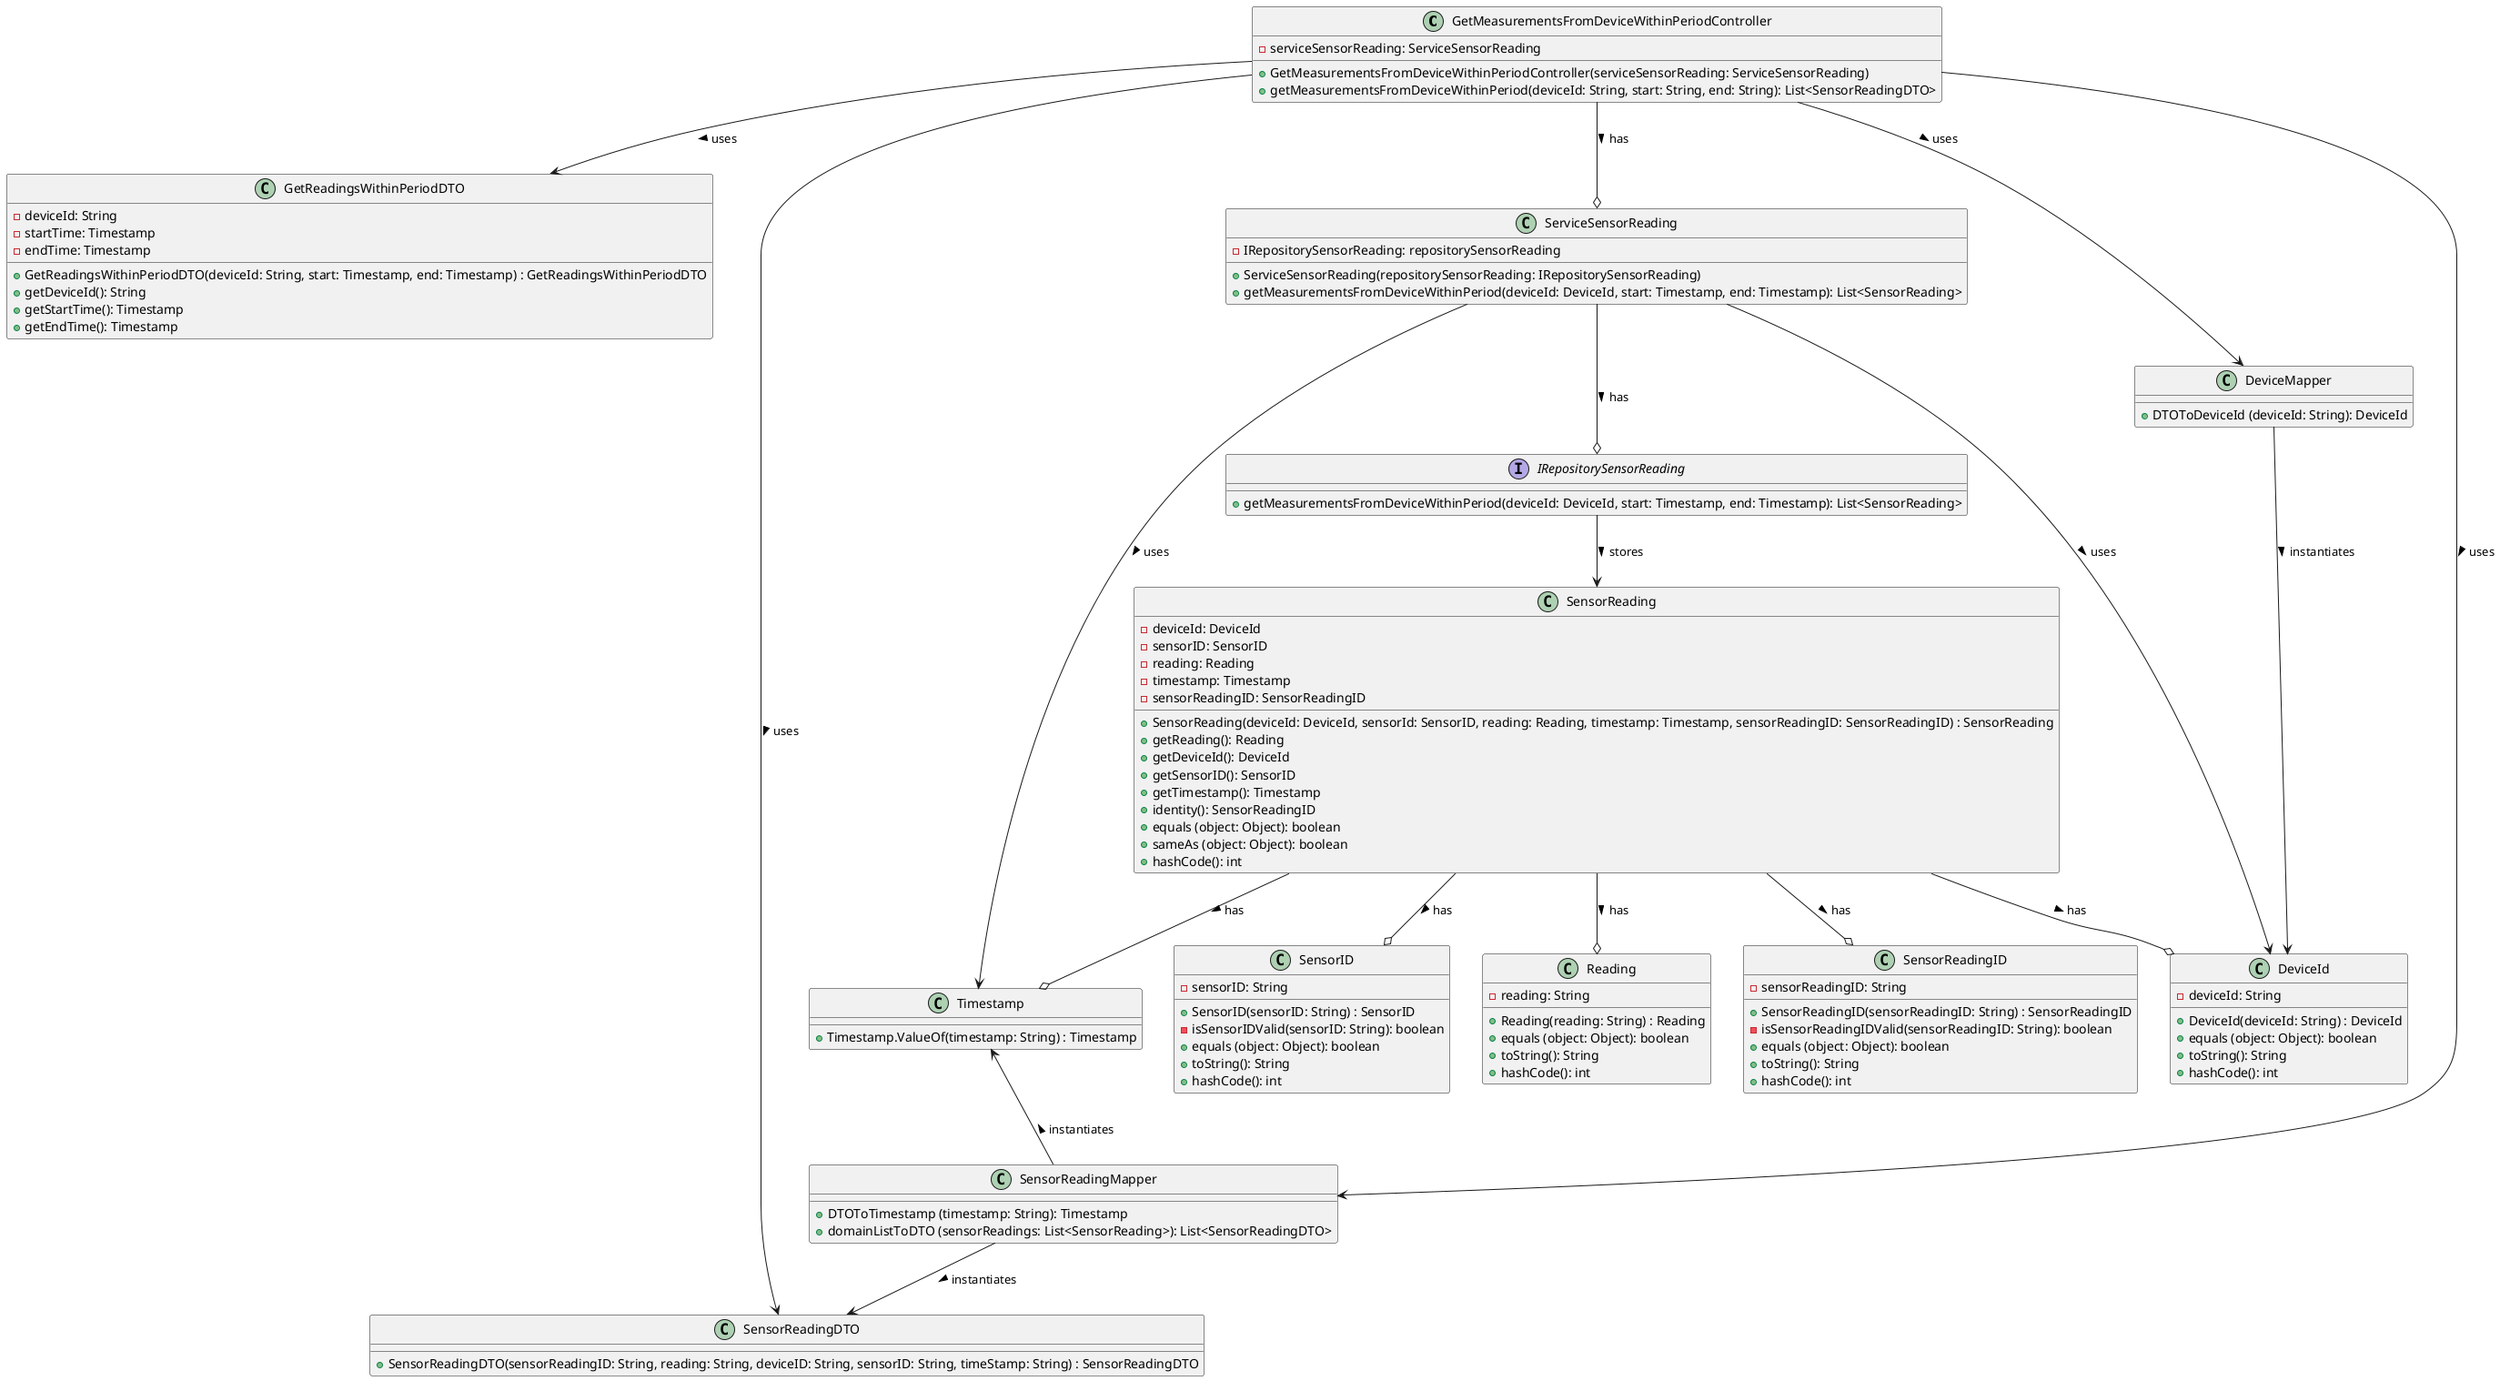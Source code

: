 @startuml
'https://plantuml.com/class-diagram

'left to right direction

class GetMeasurementsFromDeviceWithinPeriodController

class GetReadingsWithinPeriodDTO
class SensorReadingDTO
class ServiceSensorReading

class SensorReadingMapper
class DeviceMapper

interface IRepositorySensorReading
class SensorReading

class DeviceId
class SensorID
class Reading
class SensorReadingID
class Timestamp



GetMeasurementsFromDeviceWithinPeriodController --o ServiceSensorReading : has >
GetMeasurementsFromDeviceWithinPeriodController --> SensorReadingMapper : uses >
GetMeasurementsFromDeviceWithinPeriodController --> DeviceMapper : uses >

GetMeasurementsFromDeviceWithinPeriodController --> SensorReadingDTO : uses >
GetMeasurementsFromDeviceWithinPeriodController --> GetReadingsWithinPeriodDTO : uses >

DeviceMapper --> DeviceId : instantiates >
SensorReadingMapper -up-> Timestamp : instantiates >
SensorReadingMapper --> SensorReadingDTO : instantiates >

ServiceSensorReading --o IRepositorySensorReading : has >
IRepositorySensorReading --> SensorReading : stores >

ServiceSensorReading --> DeviceId : uses >
ServiceSensorReading --> Timestamp : uses >

SensorReading --o DeviceId : has >
SensorReading --o SensorID : has >
SensorReading --o Reading : has >
SensorReading --o Timestamp : has >
SensorReading --o SensorReadingID : has >

class GetMeasurementsFromDeviceWithinPeriodController {
- serviceSensorReading: ServiceSensorReading
+ GetMeasurementsFromDeviceWithinPeriodController(serviceSensorReading: ServiceSensorReading)
+ getMeasurementsFromDeviceWithinPeriod(deviceId: String, start: String, end: String): List<SensorReadingDTO>
}

class ServiceSensorReading {
- IRepositorySensorReading: repositorySensorReading
+ ServiceSensorReading(repositorySensorReading: IRepositorySensorReading)
+ getMeasurementsFromDeviceWithinPeriod(deviceId: DeviceId, start: Timestamp, end: Timestamp): List<SensorReading>
}

class SensorReadingDTO {
+ SensorReadingDTO(sensorReadingID: String, reading: String, deviceID: String, sensorID: String, timeStamp: String) : SensorReadingDTO
}

class GetReadingsWithinPeriodDTO {
- deviceId: String
- startTime: Timestamp
- endTime: Timestamp
+ GetReadingsWithinPeriodDTO(deviceId: String, start: Timestamp, end: Timestamp) : GetReadingsWithinPeriodDTO
+ getDeviceId(): String
+ getStartTime(): Timestamp
+ getEndTime(): Timestamp
}

interface IRepositorySensorReading {
+ getMeasurementsFromDeviceWithinPeriod(deviceId: DeviceId, start: Timestamp, end: Timestamp): List<SensorReading>
}

class DeviceMapper {
+ DTOToDeviceId (deviceId: String): DeviceId
}

class SensorReadingMapper {
+ DTOToTimestamp (timestamp: String): Timestamp
+ domainListToDTO (sensorReadings: List<SensorReading>): List<SensorReadingDTO>
}

class DeviceId {
- deviceId: String
+ DeviceId(deviceId: String) : DeviceId
+ equals (object: Object): boolean
+ toString(): String
+ hashCode(): int
}

class Timestamp {
+ Timestamp.ValueOf(timestamp: String) : Timestamp
}

class SensorID {
- sensorID: String
+ SensorID(sensorID: String) : SensorID
- isSensorIDValid(sensorID: String): boolean
+ equals (object: Object): boolean
+ toString(): String
+ hashCode(): int
}

class Reading {
- reading: String
+ Reading(reading: String) : Reading
+ equals (object: Object): boolean
+ toString(): String
+ hashCode(): int
}

class SensorReadingID {
- sensorReadingID: String
+ SensorReadingID(sensorReadingID: String) : SensorReadingID
- isSensorReadingIDValid(sensorReadingID: String): boolean
+ equals (object: Object): boolean
+ toString(): String
+ hashCode(): int
}

class SensorReading {
- deviceId: DeviceId
- sensorID: SensorID
- reading: Reading
- timestamp: Timestamp
- sensorReadingID: SensorReadingID
+ SensorReading(deviceId: DeviceId, sensorId: SensorID, reading: Reading, timestamp: Timestamp, sensorReadingID: SensorReadingID) : SensorReading
+ getReading(): Reading
+ getDeviceId(): DeviceId
+ getSensorID(): SensorID
+ getTimestamp(): Timestamp
+ identity(): SensorReadingID
+ equals (object: Object): boolean
+ sameAs (object: Object): boolean
+ hashCode(): int
}


@enduml